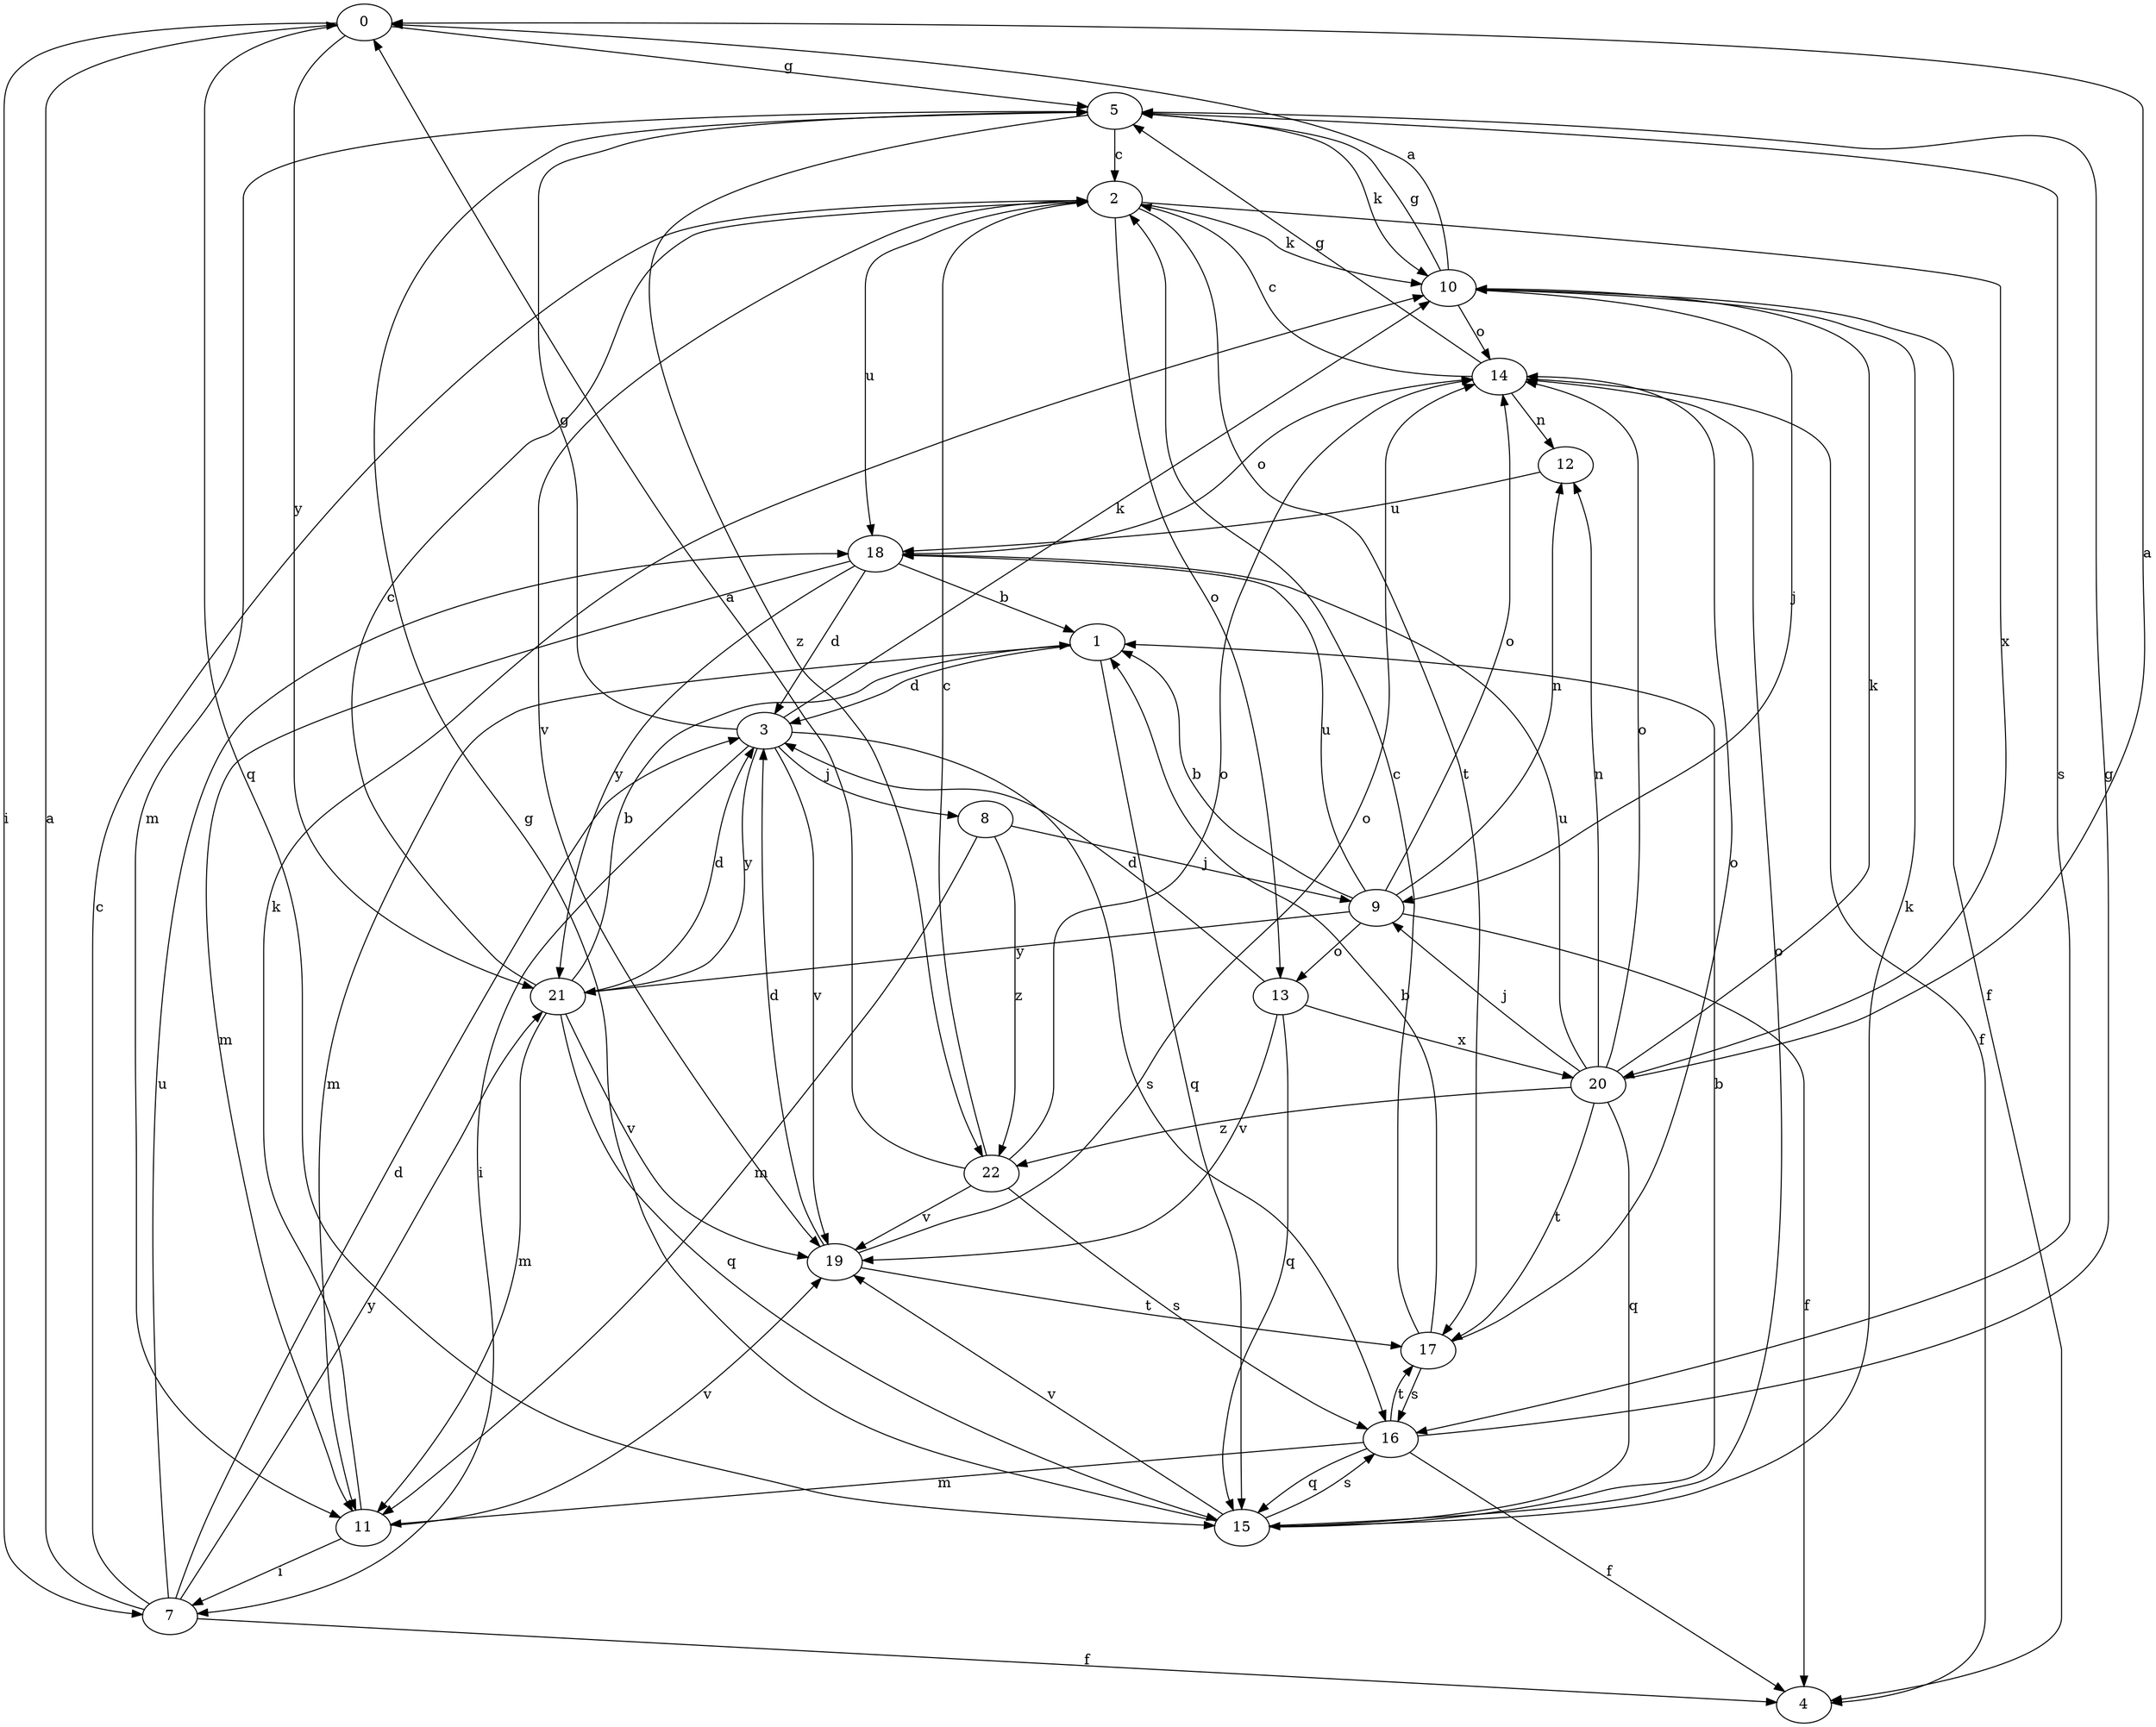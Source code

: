 strict digraph  {
0;
1;
2;
3;
4;
5;
7;
8;
9;
10;
11;
12;
13;
14;
15;
16;
17;
18;
19;
20;
21;
22;
0 -> 5  [label=g];
0 -> 7  [label=i];
0 -> 15  [label=q];
0 -> 21  [label=y];
1 -> 3  [label=d];
1 -> 11  [label=m];
1 -> 15  [label=q];
2 -> 10  [label=k];
2 -> 13  [label=o];
2 -> 17  [label=t];
2 -> 18  [label=u];
2 -> 19  [label=v];
2 -> 20  [label=x];
3 -> 5  [label=g];
3 -> 7  [label=i];
3 -> 8  [label=j];
3 -> 10  [label=k];
3 -> 16  [label=s];
3 -> 19  [label=v];
3 -> 21  [label=y];
5 -> 2  [label=c];
5 -> 10  [label=k];
5 -> 11  [label=m];
5 -> 16  [label=s];
5 -> 22  [label=z];
7 -> 0  [label=a];
7 -> 2  [label=c];
7 -> 3  [label=d];
7 -> 4  [label=f];
7 -> 18  [label=u];
7 -> 21  [label=y];
8 -> 9  [label=j];
8 -> 11  [label=m];
8 -> 22  [label=z];
9 -> 1  [label=b];
9 -> 4  [label=f];
9 -> 12  [label=n];
9 -> 13  [label=o];
9 -> 14  [label=o];
9 -> 18  [label=u];
9 -> 21  [label=y];
10 -> 0  [label=a];
10 -> 4  [label=f];
10 -> 5  [label=g];
10 -> 9  [label=j];
10 -> 14  [label=o];
11 -> 7  [label=i];
11 -> 10  [label=k];
11 -> 19  [label=v];
12 -> 18  [label=u];
13 -> 3  [label=d];
13 -> 15  [label=q];
13 -> 19  [label=v];
13 -> 20  [label=x];
14 -> 2  [label=c];
14 -> 4  [label=f];
14 -> 5  [label=g];
14 -> 12  [label=n];
15 -> 1  [label=b];
15 -> 5  [label=g];
15 -> 10  [label=k];
15 -> 14  [label=o];
15 -> 16  [label=s];
15 -> 19  [label=v];
16 -> 4  [label=f];
16 -> 5  [label=g];
16 -> 11  [label=m];
16 -> 15  [label=q];
16 -> 17  [label=t];
17 -> 1  [label=b];
17 -> 2  [label=c];
17 -> 14  [label=o];
17 -> 16  [label=s];
18 -> 1  [label=b];
18 -> 3  [label=d];
18 -> 11  [label=m];
18 -> 14  [label=o];
18 -> 21  [label=y];
19 -> 3  [label=d];
19 -> 14  [label=o];
19 -> 17  [label=t];
20 -> 0  [label=a];
20 -> 9  [label=j];
20 -> 10  [label=k];
20 -> 12  [label=n];
20 -> 14  [label=o];
20 -> 15  [label=q];
20 -> 17  [label=t];
20 -> 18  [label=u];
20 -> 22  [label=z];
21 -> 1  [label=b];
21 -> 2  [label=c];
21 -> 3  [label=d];
21 -> 11  [label=m];
21 -> 15  [label=q];
21 -> 19  [label=v];
22 -> 0  [label=a];
22 -> 2  [label=c];
22 -> 14  [label=o];
22 -> 16  [label=s];
22 -> 19  [label=v];
}
